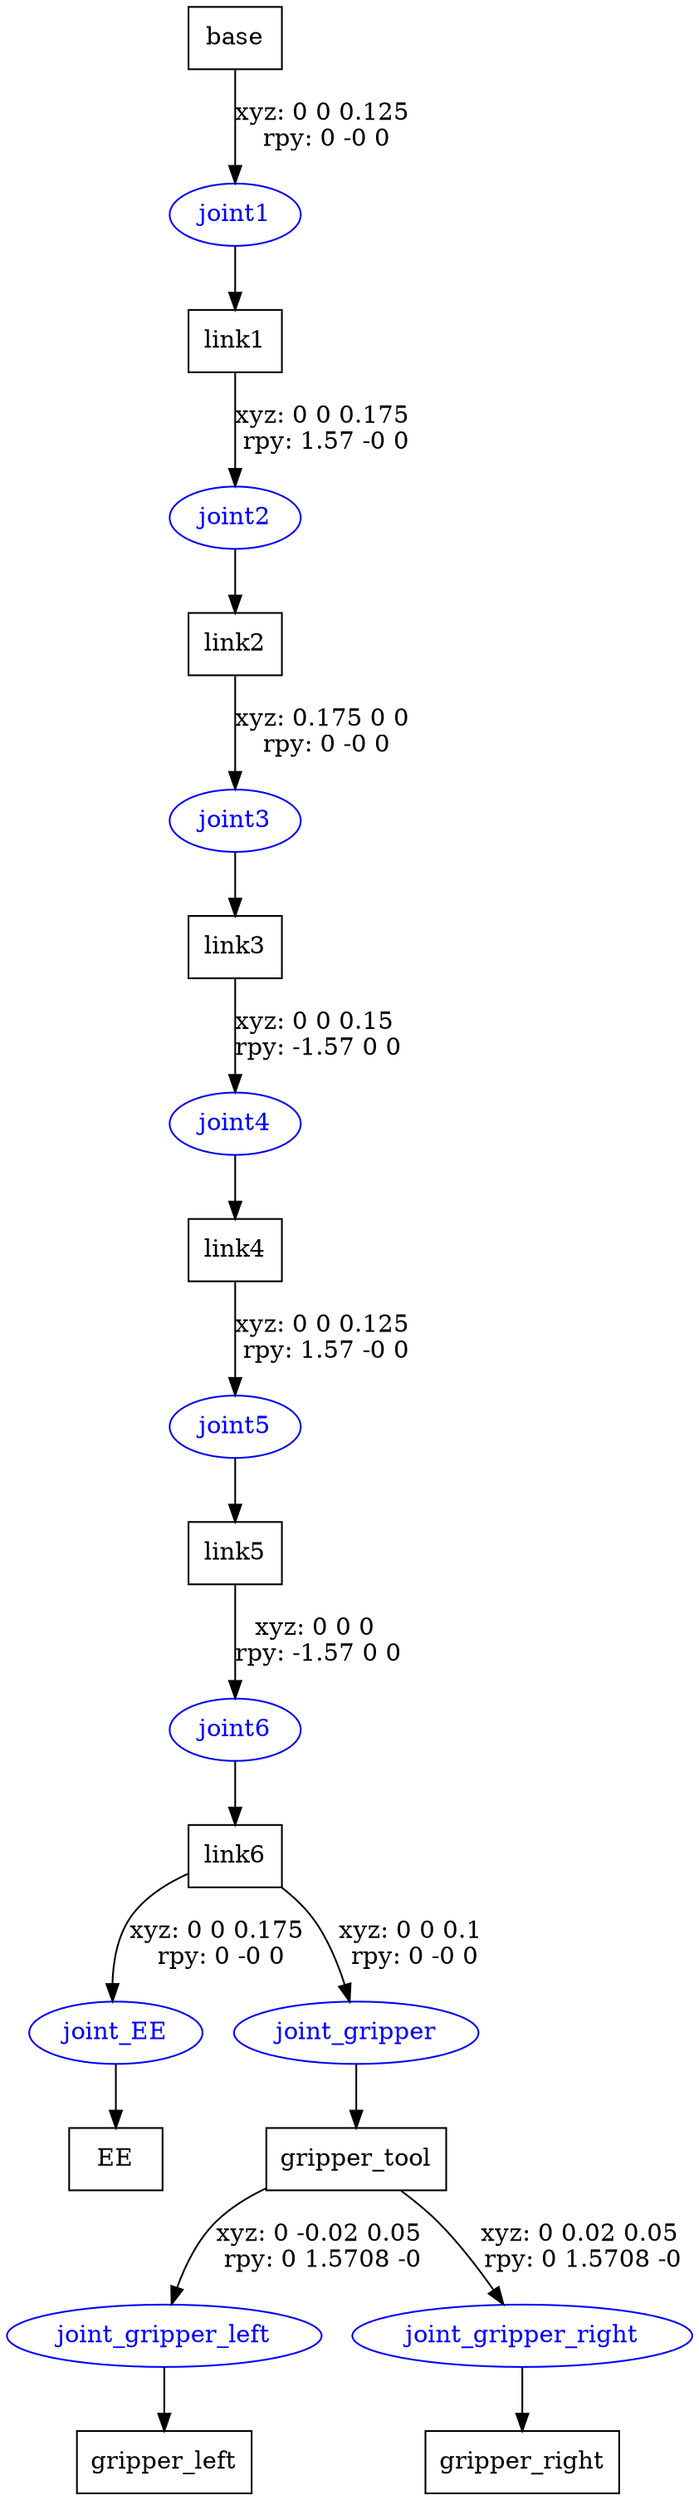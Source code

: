 digraph G {
node [shape=box];
"base" [label="base"];
"link1" [label="link1"];
"link2" [label="link2"];
"link3" [label="link3"];
"link4" [label="link4"];
"link5" [label="link5"];
"link6" [label="link6"];
"EE" [label="EE"];
"gripper_tool" [label="gripper_tool"];
"gripper_left" [label="gripper_left"];
"gripper_right" [label="gripper_right"];
node [shape=ellipse, color=blue, fontcolor=blue];
"base" -> "joint1" [label="xyz: 0 0 0.125 \nrpy: 0 -0 0"]
"joint1" -> "link1"
"link1" -> "joint2" [label="xyz: 0 0 0.175 \nrpy: 1.57 -0 0"]
"joint2" -> "link2"
"link2" -> "joint3" [label="xyz: 0.175 0 0 \nrpy: 0 -0 0"]
"joint3" -> "link3"
"link3" -> "joint4" [label="xyz: 0 0 0.15 \nrpy: -1.57 0 0"]
"joint4" -> "link4"
"link4" -> "joint5" [label="xyz: 0 0 0.125 \nrpy: 1.57 -0 0"]
"joint5" -> "link5"
"link5" -> "joint6" [label="xyz: 0 0 0 \nrpy: -1.57 0 0"]
"joint6" -> "link6"
"link6" -> "joint_EE" [label="xyz: 0 0 0.175 \nrpy: 0 -0 0"]
"joint_EE" -> "EE"
"link6" -> "joint_gripper" [label="xyz: 0 0 0.1 \nrpy: 0 -0 0"]
"joint_gripper" -> "gripper_tool"
"gripper_tool" -> "joint_gripper_left" [label="xyz: 0 -0.02 0.05 \nrpy: 0 1.5708 -0"]
"joint_gripper_left" -> "gripper_left"
"gripper_tool" -> "joint_gripper_right" [label="xyz: 0 0.02 0.05 \nrpy: 0 1.5708 -0"]
"joint_gripper_right" -> "gripper_right"
}
